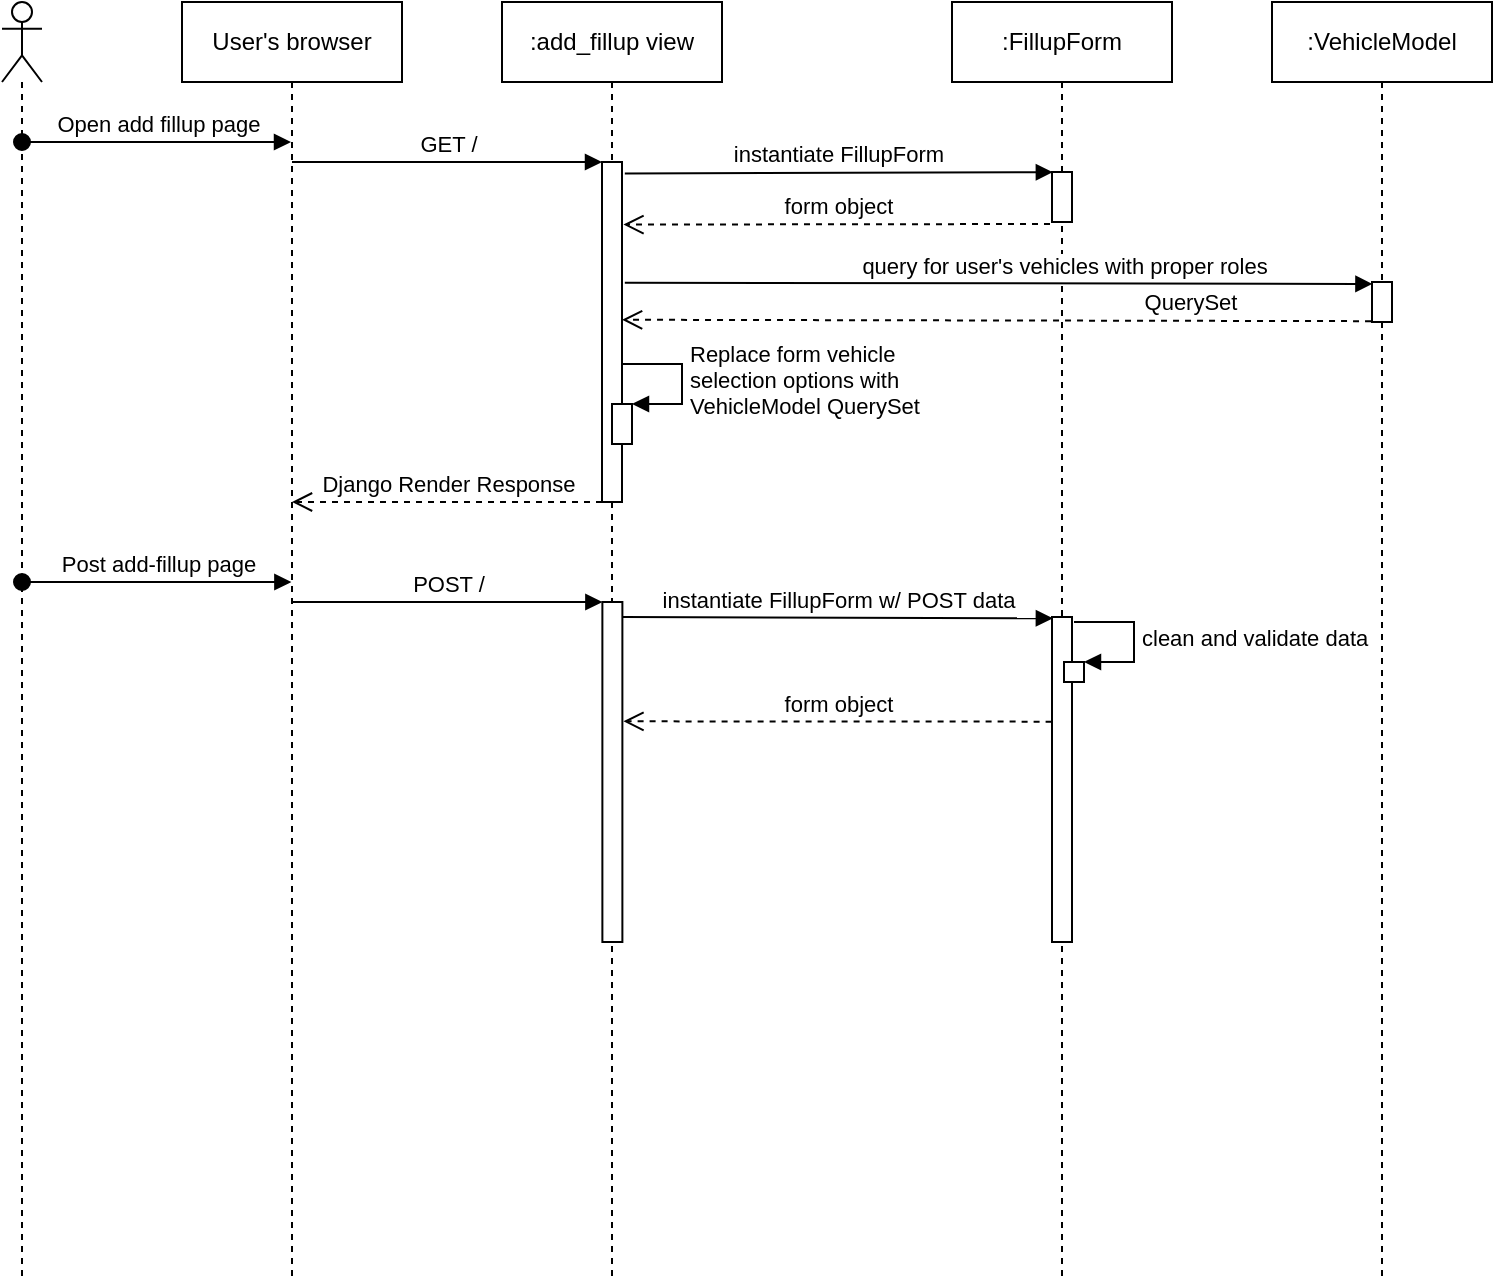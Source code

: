 <mxfile version="15.5.9" type="github">
  <diagram id="zq4EDngElbWwZI230A72" name="Page-1">
    <mxGraphModel dx="1463" dy="952" grid="1" gridSize="10" guides="1" tooltips="1" connect="1" arrows="1" fold="1" page="1" pageScale="1" pageWidth="1169" pageHeight="827" math="0" shadow="0">
      <root>
        <mxCell id="0" />
        <mxCell id="1" parent="0" />
        <mxCell id="rrvN5EUfyGgxll58mSvy-3" value=":FillupForm" style="shape=umlLifeline;perimeter=lifelinePerimeter;whiteSpace=wrap;html=1;container=1;collapsible=0;recursiveResize=0;outlineConnect=0;" vertex="1" parent="1">
          <mxGeometry x="585" y="80" width="110" height="640" as="geometry" />
        </mxCell>
        <mxCell id="rrvN5EUfyGgxll58mSvy-9" value="" style="html=1;points=[];perimeter=orthogonalPerimeter;" vertex="1" parent="rrvN5EUfyGgxll58mSvy-3">
          <mxGeometry x="50" y="85" width="10" height="25" as="geometry" />
        </mxCell>
        <mxCell id="rrvN5EUfyGgxll58mSvy-29" value="" style="html=1;points=[];perimeter=orthogonalPerimeter;" vertex="1" parent="rrvN5EUfyGgxll58mSvy-3">
          <mxGeometry x="50" y="307.5" width="10" height="162.5" as="geometry" />
        </mxCell>
        <mxCell id="rrvN5EUfyGgxll58mSvy-2" value=":add_fillup view" style="shape=umlLifeline;perimeter=lifelinePerimeter;whiteSpace=wrap;html=1;container=1;collapsible=0;recursiveResize=0;outlineConnect=0;" vertex="1" parent="1">
          <mxGeometry x="360" y="80" width="110" height="640" as="geometry" />
        </mxCell>
        <mxCell id="rrvN5EUfyGgxll58mSvy-21" value="Replace form vehicle&lt;br&gt;selection options with&lt;br&gt;VehicleModel QuerySet" style="edgeStyle=orthogonalEdgeStyle;html=1;align=left;spacingLeft=2;endArrow=block;rounded=0;entryX=1;entryY=0;comic=0;" edge="1" target="rrvN5EUfyGgxll58mSvy-20" parent="rrvN5EUfyGgxll58mSvy-2">
          <mxGeometry relative="1" as="geometry">
            <mxPoint x="60" y="181" as="sourcePoint" />
            <Array as="points">
              <mxPoint x="90" y="181" />
              <mxPoint x="90" y="201" />
            </Array>
          </mxGeometry>
        </mxCell>
        <mxCell id="rrvN5EUfyGgxll58mSvy-22" value="" style="html=1;points=[];perimeter=orthogonalPerimeter;" vertex="1" parent="rrvN5EUfyGgxll58mSvy-2">
          <mxGeometry x="50" y="80" width="10" height="170" as="geometry" />
        </mxCell>
        <mxCell id="rrvN5EUfyGgxll58mSvy-25" value="Django Render Response" style="html=1;verticalAlign=bottom;endArrow=open;dashed=1;endSize=8;rounded=0;comic=0;" edge="1" parent="rrvN5EUfyGgxll58mSvy-2" target="rrvN5EUfyGgxll58mSvy-1">
          <mxGeometry relative="1" as="geometry">
            <mxPoint x="50" y="250" as="sourcePoint" />
            <mxPoint x="-30" y="250" as="targetPoint" />
          </mxGeometry>
        </mxCell>
        <mxCell id="rrvN5EUfyGgxll58mSvy-27" value="" style="html=1;points=[];perimeter=orthogonalPerimeter;" vertex="1" parent="rrvN5EUfyGgxll58mSvy-2">
          <mxGeometry x="50.19" y="300" width="10" height="170" as="geometry" />
        </mxCell>
        <mxCell id="rrvN5EUfyGgxll58mSvy-31" value="Post add-fillup page" style="html=1;verticalAlign=bottom;startArrow=oval;startFill=1;endArrow=block;startSize=8;rounded=0;" edge="1" parent="rrvN5EUfyGgxll58mSvy-2">
          <mxGeometry width="60" relative="1" as="geometry">
            <mxPoint x="-240.0" y="290" as="sourcePoint" />
            <mxPoint x="-105.31" y="290" as="targetPoint" />
            <Array as="points">
              <mxPoint x="-179.81" y="290" />
            </Array>
          </mxGeometry>
        </mxCell>
        <mxCell id="rrvN5EUfyGgxll58mSvy-32" value="POST /" style="html=1;verticalAlign=bottom;endArrow=block;rounded=0;" edge="1" parent="rrvN5EUfyGgxll58mSvy-2">
          <mxGeometry width="80" relative="1" as="geometry">
            <mxPoint x="-105.0" y="300" as="sourcePoint" />
            <mxPoint x="50.19" y="300" as="targetPoint" />
            <Array as="points">
              <mxPoint x="10.19" y="300" />
            </Array>
          </mxGeometry>
        </mxCell>
        <mxCell id="rrvN5EUfyGgxll58mSvy-1" value="User&#39;s browser" style="shape=umlLifeline;perimeter=lifelinePerimeter;whiteSpace=wrap;html=1;container=1;collapsible=0;recursiveResize=0;outlineConnect=0;" vertex="1" parent="1">
          <mxGeometry x="200" y="80" width="110" height="640" as="geometry" />
        </mxCell>
        <mxCell id="rrvN5EUfyGgxll58mSvy-4" value=":VehicleModel" style="shape=umlLifeline;perimeter=lifelinePerimeter;whiteSpace=wrap;html=1;container=1;collapsible=0;recursiveResize=0;outlineConnect=0;" vertex="1" parent="1">
          <mxGeometry x="745" y="80" width="110" height="640" as="geometry" />
        </mxCell>
        <mxCell id="rrvN5EUfyGgxll58mSvy-13" value="" style="html=1;points=[];perimeter=orthogonalPerimeter;recursiveResize=0;dropTarget=1;container=0;fixDash=0;" vertex="1" parent="rrvN5EUfyGgxll58mSvy-4">
          <mxGeometry x="50" y="140" width="10" height="20" as="geometry" />
        </mxCell>
        <mxCell id="rrvN5EUfyGgxll58mSvy-5" value="Open add fillup page" style="html=1;verticalAlign=bottom;startArrow=oval;startFill=1;endArrow=block;startSize=8;rounded=0;" edge="1" parent="1" source="rrvN5EUfyGgxll58mSvy-24" target="rrvN5EUfyGgxll58mSvy-1">
          <mxGeometry width="60" relative="1" as="geometry">
            <mxPoint x="120" y="150" as="sourcePoint" />
            <mxPoint x="244.95" y="149.84" as="targetPoint" />
            <Array as="points">
              <mxPoint x="180" y="150" />
            </Array>
          </mxGeometry>
        </mxCell>
        <mxCell id="rrvN5EUfyGgxll58mSvy-6" value="GET /" style="html=1;verticalAlign=bottom;endArrow=block;rounded=0;" edge="1" parent="1" source="rrvN5EUfyGgxll58mSvy-1">
          <mxGeometry width="80" relative="1" as="geometry">
            <mxPoint x="255.9" y="160.32" as="sourcePoint" />
            <mxPoint x="410" y="160" as="targetPoint" />
            <Array as="points">
              <mxPoint x="370" y="160" />
            </Array>
          </mxGeometry>
        </mxCell>
        <mxCell id="rrvN5EUfyGgxll58mSvy-10" value="instantiate FillupForm" style="html=1;verticalAlign=bottom;endArrow=block;rounded=0;entryX=0.043;entryY=0.004;entryDx=0;entryDy=0;entryPerimeter=0;bendable=0;comic=0;exitX=1.141;exitY=0.034;exitDx=0;exitDy=0;exitPerimeter=0;" edge="1" parent="1" source="rrvN5EUfyGgxll58mSvy-22" target="rrvN5EUfyGgxll58mSvy-9">
          <mxGeometry width="80" relative="1" as="geometry">
            <mxPoint x="420.72" y="165.2" as="sourcePoint" />
            <mxPoint x="510" y="290" as="targetPoint" />
          </mxGeometry>
        </mxCell>
        <mxCell id="rrvN5EUfyGgxll58mSvy-11" value="form object" style="html=1;verticalAlign=bottom;endArrow=open;dashed=1;endSize=8;rounded=0;exitX=-0.1;exitY=1.04;exitDx=0;exitDy=0;exitPerimeter=0;entryX=1.072;entryY=0.184;entryDx=0;entryDy=0;entryPerimeter=0;" edge="1" parent="1" source="rrvN5EUfyGgxll58mSvy-9" target="rrvN5EUfyGgxll58mSvy-22">
          <mxGeometry relative="1" as="geometry">
            <mxPoint x="510" y="290" as="sourcePoint" />
            <mxPoint x="425.55" y="190.6" as="targetPoint" />
          </mxGeometry>
        </mxCell>
        <mxCell id="rrvN5EUfyGgxll58mSvy-14" value="query for user&#39;s vehicles with proper roles" style="html=1;verticalAlign=bottom;endArrow=block;entryX=0.021;entryY=0.048;rounded=0;exitX=1.141;exitY=0.355;exitDx=0;exitDy=0;exitPerimeter=0;entryDx=0;entryDy=0;entryPerimeter=0;" edge="1" target="rrvN5EUfyGgxll58mSvy-13" parent="1" source="rrvN5EUfyGgxll58mSvy-22">
          <mxGeometry x="0.175" relative="1" as="geometry">
            <mxPoint x="420.72" y="210" as="sourcePoint" />
            <mxPoint as="offset" />
          </mxGeometry>
        </mxCell>
        <mxCell id="rrvN5EUfyGgxll58mSvy-15" value="QuerySet" style="html=1;verticalAlign=bottom;endArrow=open;dashed=1;endSize=8;rounded=0;entryX=1.003;entryY=0.464;entryDx=0;entryDy=0;entryPerimeter=0;exitX=-0.048;exitY=0.979;exitDx=0;exitDy=0;exitPerimeter=0;" edge="1" source="rrvN5EUfyGgxll58mSvy-13" parent="1" target="rrvN5EUfyGgxll58mSvy-22">
          <mxGeometry x="-0.516" relative="1" as="geometry">
            <mxPoint x="460" y="229" as="targetPoint" />
            <mxPoint x="790" y="239" as="sourcePoint" />
            <mxPoint as="offset" />
          </mxGeometry>
        </mxCell>
        <mxCell id="rrvN5EUfyGgxll58mSvy-20" value="" style="html=1;points=[];perimeter=orthogonalPerimeter;" vertex="1" parent="1">
          <mxGeometry x="415" y="281" width="10" height="20" as="geometry" />
        </mxCell>
        <mxCell id="rrvN5EUfyGgxll58mSvy-24" value="" style="shape=umlLifeline;participant=umlActor;perimeter=lifelinePerimeter;whiteSpace=wrap;html=1;container=1;collapsible=0;recursiveResize=0;verticalAlign=top;spacingTop=36;outlineConnect=0;" vertex="1" parent="1">
          <mxGeometry x="110" y="80" width="20" height="640" as="geometry" />
        </mxCell>
        <mxCell id="rrvN5EUfyGgxll58mSvy-38" value="" style="html=1;points=[];perimeter=orthogonalPerimeter;" vertex="1" parent="1">
          <mxGeometry x="641" y="410" width="10" height="10" as="geometry" />
        </mxCell>
        <mxCell id="rrvN5EUfyGgxll58mSvy-39" value="clean and validate data" style="edgeStyle=orthogonalEdgeStyle;html=1;align=left;spacingLeft=2;endArrow=block;rounded=0;entryX=1;entryY=0;comic=0;" edge="1" target="rrvN5EUfyGgxll58mSvy-38" parent="1">
          <mxGeometry relative="1" as="geometry">
            <mxPoint x="646" y="390" as="sourcePoint" />
            <Array as="points">
              <mxPoint x="676" y="390" />
            </Array>
          </mxGeometry>
        </mxCell>
        <mxCell id="rrvN5EUfyGgxll58mSvy-33" value="instantiate FillupForm w/ POST data" style="html=1;verticalAlign=bottom;endArrow=block;rounded=0;entryX=0.043;entryY=0.004;entryDx=0;entryDy=0;entryPerimeter=0;bendable=0;comic=0;exitX=1.021;exitY=0.044;exitDx=0;exitDy=0;exitPerimeter=0;" edge="1" parent="1" source="rrvN5EUfyGgxll58mSvy-27" target="rrvN5EUfyGgxll58mSvy-29">
          <mxGeometry width="80" relative="1" as="geometry">
            <mxPoint x="420.91" y="385.2" as="sourcePoint" />
            <mxPoint x="510.19" y="510" as="targetPoint" />
          </mxGeometry>
        </mxCell>
        <mxCell id="rrvN5EUfyGgxll58mSvy-34" value="form object" style="html=1;verticalAlign=bottom;endArrow=open;dashed=1;endSize=8;rounded=0;entryX=1.053;entryY=0.351;entryDx=0;entryDy=0;entryPerimeter=0;exitX=-0.02;exitY=0.322;exitDx=0;exitDy=0;exitPerimeter=0;" edge="1" parent="1" source="rrvN5EUfyGgxll58mSvy-29" target="rrvN5EUfyGgxll58mSvy-27">
          <mxGeometry relative="1" as="geometry">
            <mxPoint x="640" y="440" as="sourcePoint" />
            <mxPoint x="425.74" y="410.6" as="targetPoint" />
          </mxGeometry>
        </mxCell>
      </root>
    </mxGraphModel>
  </diagram>
</mxfile>
